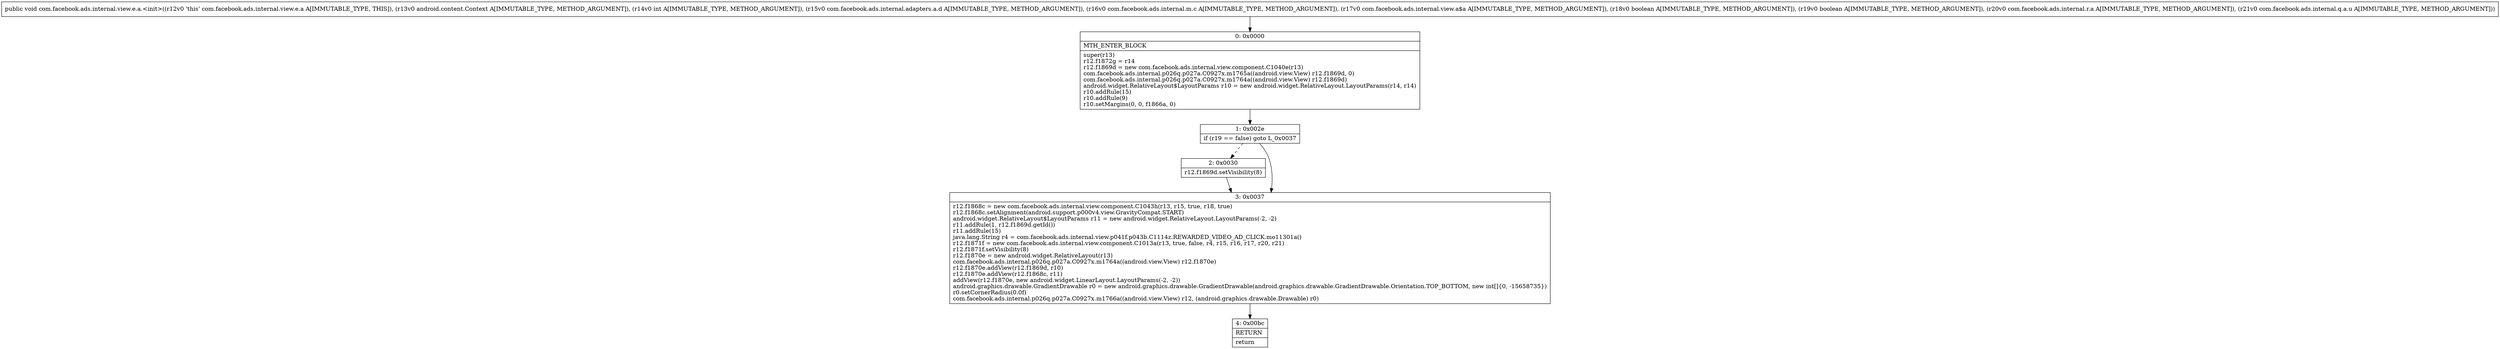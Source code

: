 digraph "CFG forcom.facebook.ads.internal.view.e.a.\<init\>(Landroid\/content\/Context;ILcom\/facebook\/ads\/internal\/adapters\/a\/d;Lcom\/facebook\/ads\/internal\/m\/c;Lcom\/facebook\/ads\/internal\/view\/a$a;ZZLcom\/facebook\/ads\/internal\/r\/a;Lcom\/facebook\/ads\/internal\/q\/a\/u;)V" {
Node_0 [shape=record,label="{0\:\ 0x0000|MTH_ENTER_BLOCK\l|super(r13)\lr12.f1872g = r14\lr12.f1869d = new com.facebook.ads.internal.view.component.C1040e(r13)\lcom.facebook.ads.internal.p026q.p027a.C0927x.m1765a((android.view.View) r12.f1869d, 0)\lcom.facebook.ads.internal.p026q.p027a.C0927x.m1764a((android.view.View) r12.f1869d)\landroid.widget.RelativeLayout$LayoutParams r10 = new android.widget.RelativeLayout.LayoutParams(r14, r14)\lr10.addRule(15)\lr10.addRule(9)\lr10.setMargins(0, 0, f1866a, 0)\l}"];
Node_1 [shape=record,label="{1\:\ 0x002e|if (r19 == false) goto L_0x0037\l}"];
Node_2 [shape=record,label="{2\:\ 0x0030|r12.f1869d.setVisibility(8)\l}"];
Node_3 [shape=record,label="{3\:\ 0x0037|r12.f1868c = new com.facebook.ads.internal.view.component.C1043h(r13, r15, true, r18, true)\lr12.f1868c.setAlignment(android.support.p000v4.view.GravityCompat.START)\landroid.widget.RelativeLayout$LayoutParams r11 = new android.widget.RelativeLayout.LayoutParams(\-2, \-2)\lr11.addRule(1, r12.f1869d.getId())\lr11.addRule(15)\ljava.lang.String r4 = com.facebook.ads.internal.view.p041f.p043b.C1114z.REWARDED_VIDEO_AD_CLICK.mo11301a()\lr12.f1871f = new com.facebook.ads.internal.view.component.C1013a(r13, true, false, r4, r15, r16, r17, r20, r21)\lr12.f1871f.setVisibility(8)\lr12.f1870e = new android.widget.RelativeLayout(r13)\lcom.facebook.ads.internal.p026q.p027a.C0927x.m1764a((android.view.View) r12.f1870e)\lr12.f1870e.addView(r12.f1869d, r10)\lr12.f1870e.addView(r12.f1868c, r11)\laddView(r12.f1870e, new android.widget.LinearLayout.LayoutParams(\-2, \-2))\landroid.graphics.drawable.GradientDrawable r0 = new android.graphics.drawable.GradientDrawable(android.graphics.drawable.GradientDrawable.Orientation.TOP_BOTTOM, new int[]\{0, \-15658735\})\lr0.setCornerRadius(0.0f)\lcom.facebook.ads.internal.p026q.p027a.C0927x.m1766a((android.view.View) r12, (android.graphics.drawable.Drawable) r0)\l}"];
Node_4 [shape=record,label="{4\:\ 0x00bc|RETURN\l|return\l}"];
MethodNode[shape=record,label="{public void com.facebook.ads.internal.view.e.a.\<init\>((r12v0 'this' com.facebook.ads.internal.view.e.a A[IMMUTABLE_TYPE, THIS]), (r13v0 android.content.Context A[IMMUTABLE_TYPE, METHOD_ARGUMENT]), (r14v0 int A[IMMUTABLE_TYPE, METHOD_ARGUMENT]), (r15v0 com.facebook.ads.internal.adapters.a.d A[IMMUTABLE_TYPE, METHOD_ARGUMENT]), (r16v0 com.facebook.ads.internal.m.c A[IMMUTABLE_TYPE, METHOD_ARGUMENT]), (r17v0 com.facebook.ads.internal.view.a$a A[IMMUTABLE_TYPE, METHOD_ARGUMENT]), (r18v0 boolean A[IMMUTABLE_TYPE, METHOD_ARGUMENT]), (r19v0 boolean A[IMMUTABLE_TYPE, METHOD_ARGUMENT]), (r20v0 com.facebook.ads.internal.r.a A[IMMUTABLE_TYPE, METHOD_ARGUMENT]), (r21v0 com.facebook.ads.internal.q.a.u A[IMMUTABLE_TYPE, METHOD_ARGUMENT])) }"];
MethodNode -> Node_0;
Node_0 -> Node_1;
Node_1 -> Node_2[style=dashed];
Node_1 -> Node_3;
Node_2 -> Node_3;
Node_3 -> Node_4;
}

